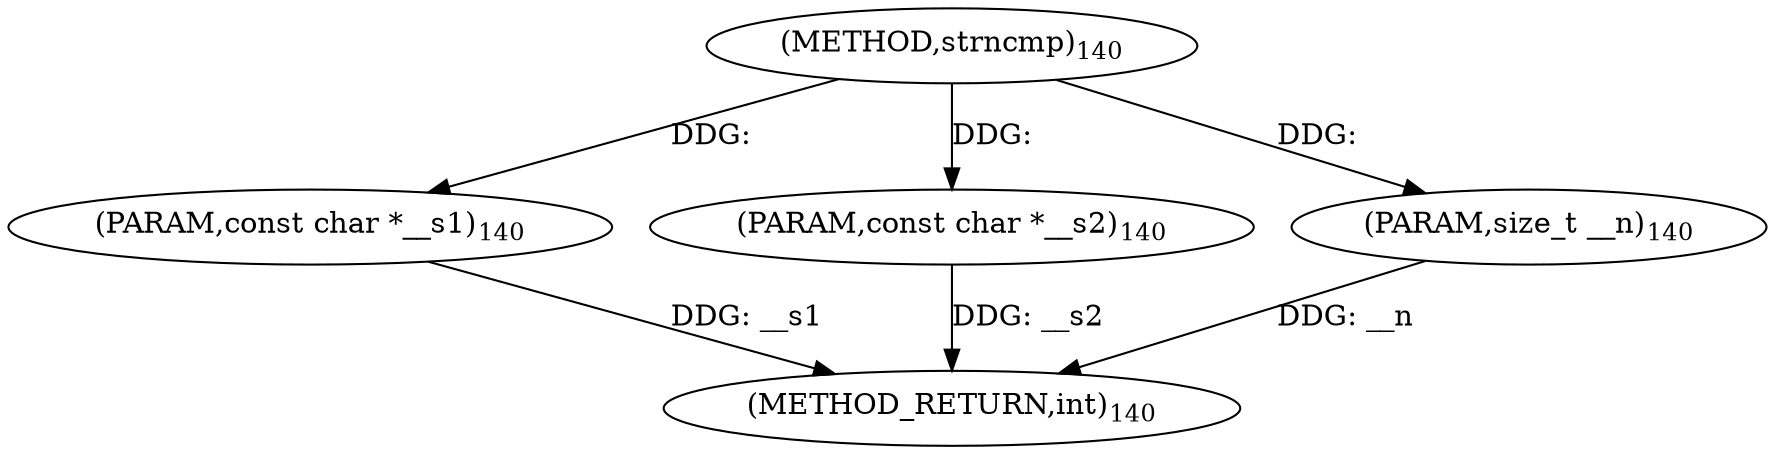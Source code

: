 digraph "strncmp" {  
"98805" [label = <(METHOD,strncmp)<SUB>140</SUB>> ]
"98809" [label = <(METHOD_RETURN,int)<SUB>140</SUB>> ]
"98806" [label = <(PARAM,const char *__s1)<SUB>140</SUB>> ]
"98807" [label = <(PARAM,const char *__s2)<SUB>140</SUB>> ]
"98808" [label = <(PARAM,size_t __n)<SUB>140</SUB>> ]
  "98806" -> "98809"  [ label = "DDG: __s1"] 
  "98807" -> "98809"  [ label = "DDG: __s2"] 
  "98808" -> "98809"  [ label = "DDG: __n"] 
  "98805" -> "98806"  [ label = "DDG: "] 
  "98805" -> "98807"  [ label = "DDG: "] 
  "98805" -> "98808"  [ label = "DDG: "] 
}
